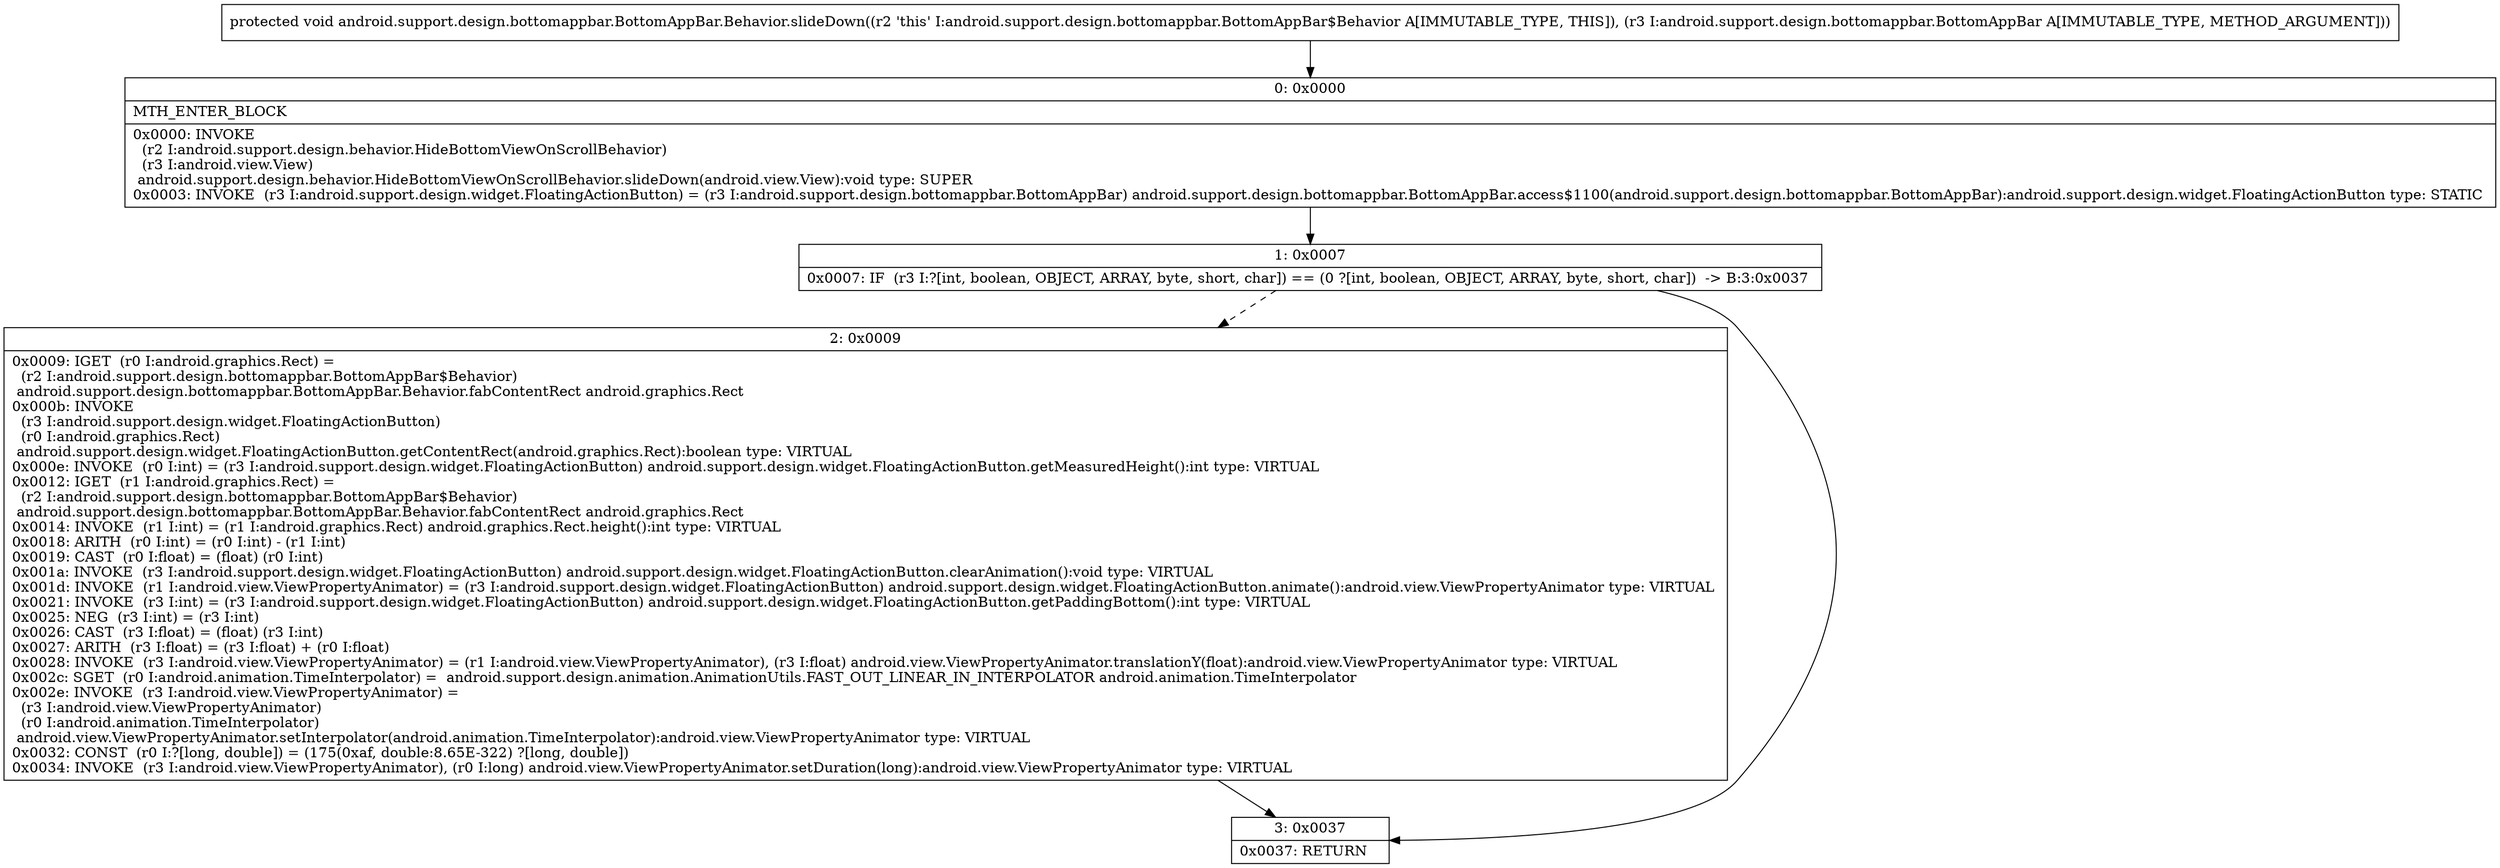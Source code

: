 digraph "CFG forandroid.support.design.bottomappbar.BottomAppBar.Behavior.slideDown(Landroid\/support\/design\/bottomappbar\/BottomAppBar;)V" {
Node_0 [shape=record,label="{0\:\ 0x0000|MTH_ENTER_BLOCK\l|0x0000: INVOKE  \l  (r2 I:android.support.design.behavior.HideBottomViewOnScrollBehavior)\l  (r3 I:android.view.View)\l android.support.design.behavior.HideBottomViewOnScrollBehavior.slideDown(android.view.View):void type: SUPER \l0x0003: INVOKE  (r3 I:android.support.design.widget.FloatingActionButton) = (r3 I:android.support.design.bottomappbar.BottomAppBar) android.support.design.bottomappbar.BottomAppBar.access$1100(android.support.design.bottomappbar.BottomAppBar):android.support.design.widget.FloatingActionButton type: STATIC \l}"];
Node_1 [shape=record,label="{1\:\ 0x0007|0x0007: IF  (r3 I:?[int, boolean, OBJECT, ARRAY, byte, short, char]) == (0 ?[int, boolean, OBJECT, ARRAY, byte, short, char])  \-\> B:3:0x0037 \l}"];
Node_2 [shape=record,label="{2\:\ 0x0009|0x0009: IGET  (r0 I:android.graphics.Rect) = \l  (r2 I:android.support.design.bottomappbar.BottomAppBar$Behavior)\l android.support.design.bottomappbar.BottomAppBar.Behavior.fabContentRect android.graphics.Rect \l0x000b: INVOKE  \l  (r3 I:android.support.design.widget.FloatingActionButton)\l  (r0 I:android.graphics.Rect)\l android.support.design.widget.FloatingActionButton.getContentRect(android.graphics.Rect):boolean type: VIRTUAL \l0x000e: INVOKE  (r0 I:int) = (r3 I:android.support.design.widget.FloatingActionButton) android.support.design.widget.FloatingActionButton.getMeasuredHeight():int type: VIRTUAL \l0x0012: IGET  (r1 I:android.graphics.Rect) = \l  (r2 I:android.support.design.bottomappbar.BottomAppBar$Behavior)\l android.support.design.bottomappbar.BottomAppBar.Behavior.fabContentRect android.graphics.Rect \l0x0014: INVOKE  (r1 I:int) = (r1 I:android.graphics.Rect) android.graphics.Rect.height():int type: VIRTUAL \l0x0018: ARITH  (r0 I:int) = (r0 I:int) \- (r1 I:int) \l0x0019: CAST  (r0 I:float) = (float) (r0 I:int) \l0x001a: INVOKE  (r3 I:android.support.design.widget.FloatingActionButton) android.support.design.widget.FloatingActionButton.clearAnimation():void type: VIRTUAL \l0x001d: INVOKE  (r1 I:android.view.ViewPropertyAnimator) = (r3 I:android.support.design.widget.FloatingActionButton) android.support.design.widget.FloatingActionButton.animate():android.view.ViewPropertyAnimator type: VIRTUAL \l0x0021: INVOKE  (r3 I:int) = (r3 I:android.support.design.widget.FloatingActionButton) android.support.design.widget.FloatingActionButton.getPaddingBottom():int type: VIRTUAL \l0x0025: NEG  (r3 I:int) = (r3 I:int) \l0x0026: CAST  (r3 I:float) = (float) (r3 I:int) \l0x0027: ARITH  (r3 I:float) = (r3 I:float) + (r0 I:float) \l0x0028: INVOKE  (r3 I:android.view.ViewPropertyAnimator) = (r1 I:android.view.ViewPropertyAnimator), (r3 I:float) android.view.ViewPropertyAnimator.translationY(float):android.view.ViewPropertyAnimator type: VIRTUAL \l0x002c: SGET  (r0 I:android.animation.TimeInterpolator) =  android.support.design.animation.AnimationUtils.FAST_OUT_LINEAR_IN_INTERPOLATOR android.animation.TimeInterpolator \l0x002e: INVOKE  (r3 I:android.view.ViewPropertyAnimator) = \l  (r3 I:android.view.ViewPropertyAnimator)\l  (r0 I:android.animation.TimeInterpolator)\l android.view.ViewPropertyAnimator.setInterpolator(android.animation.TimeInterpolator):android.view.ViewPropertyAnimator type: VIRTUAL \l0x0032: CONST  (r0 I:?[long, double]) = (175(0xaf, double:8.65E\-322) ?[long, double]) \l0x0034: INVOKE  (r3 I:android.view.ViewPropertyAnimator), (r0 I:long) android.view.ViewPropertyAnimator.setDuration(long):android.view.ViewPropertyAnimator type: VIRTUAL \l}"];
Node_3 [shape=record,label="{3\:\ 0x0037|0x0037: RETURN   \l}"];
MethodNode[shape=record,label="{protected void android.support.design.bottomappbar.BottomAppBar.Behavior.slideDown((r2 'this' I:android.support.design.bottomappbar.BottomAppBar$Behavior A[IMMUTABLE_TYPE, THIS]), (r3 I:android.support.design.bottomappbar.BottomAppBar A[IMMUTABLE_TYPE, METHOD_ARGUMENT])) }"];
MethodNode -> Node_0;
Node_0 -> Node_1;
Node_1 -> Node_2[style=dashed];
Node_1 -> Node_3;
Node_2 -> Node_3;
}

